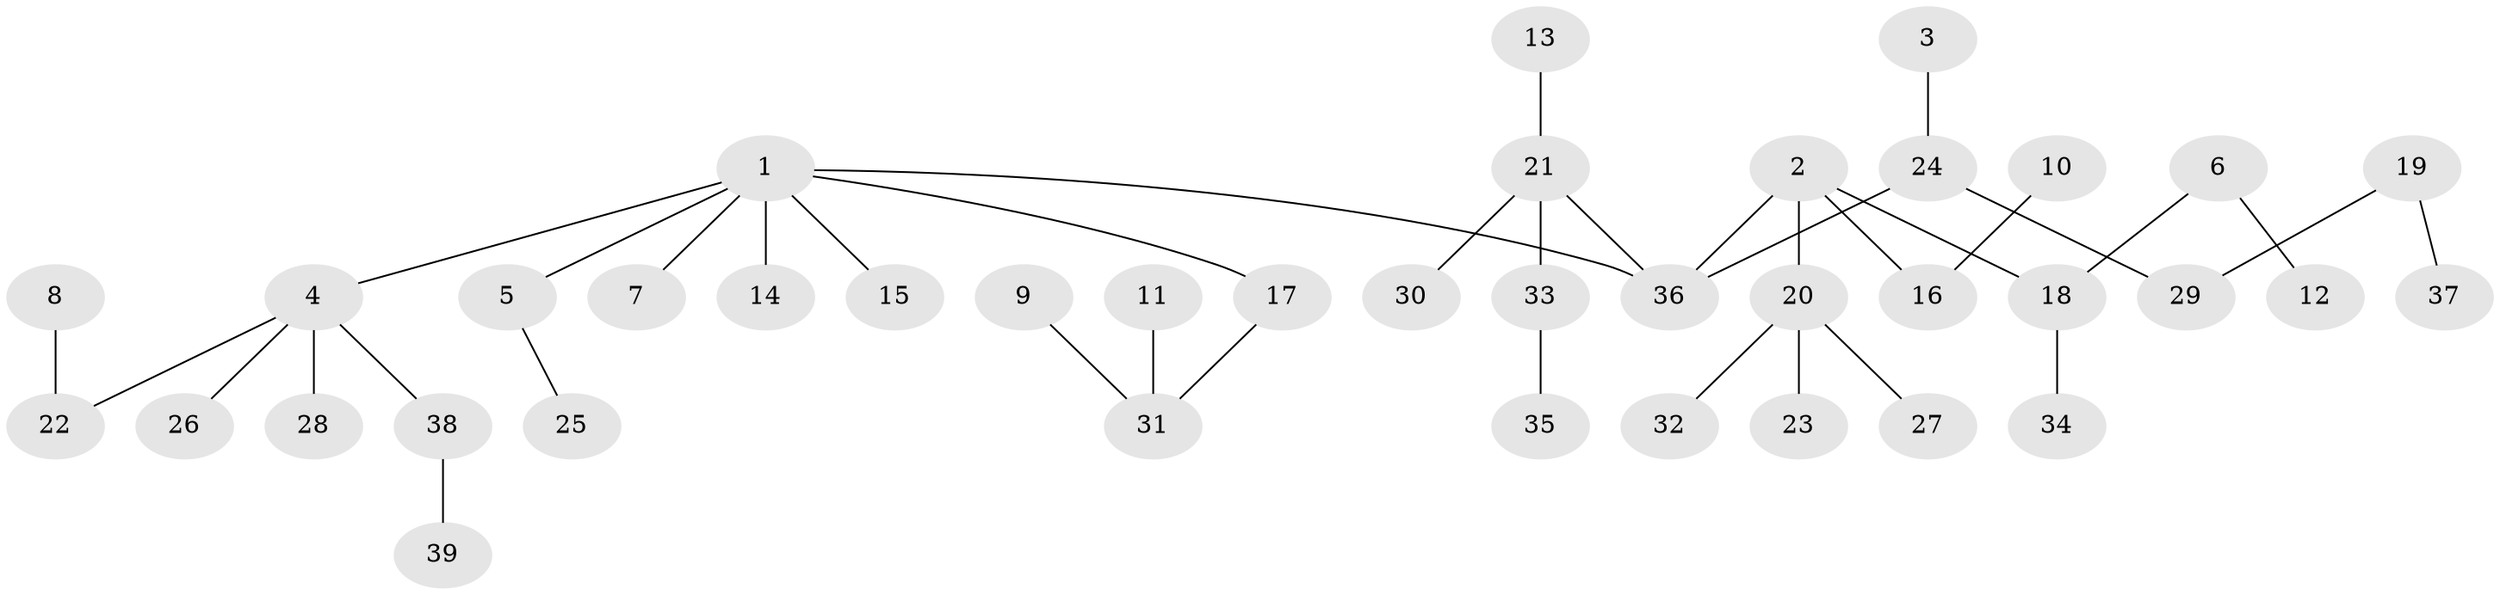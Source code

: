 // original degree distribution, {5: 0.038461538461538464, 6: 0.01282051282051282, 3: 0.15384615384615385, 4: 0.07692307692307693, 1: 0.5, 2: 0.21794871794871795}
// Generated by graph-tools (version 1.1) at 2025/50/03/09/25 03:50:18]
// undirected, 39 vertices, 38 edges
graph export_dot {
graph [start="1"]
  node [color=gray90,style=filled];
  1;
  2;
  3;
  4;
  5;
  6;
  7;
  8;
  9;
  10;
  11;
  12;
  13;
  14;
  15;
  16;
  17;
  18;
  19;
  20;
  21;
  22;
  23;
  24;
  25;
  26;
  27;
  28;
  29;
  30;
  31;
  32;
  33;
  34;
  35;
  36;
  37;
  38;
  39;
  1 -- 4 [weight=1.0];
  1 -- 5 [weight=1.0];
  1 -- 7 [weight=1.0];
  1 -- 14 [weight=1.0];
  1 -- 15 [weight=1.0];
  1 -- 17 [weight=1.0];
  1 -- 36 [weight=1.0];
  2 -- 16 [weight=1.0];
  2 -- 18 [weight=1.0];
  2 -- 20 [weight=1.0];
  2 -- 36 [weight=1.0];
  3 -- 24 [weight=1.0];
  4 -- 22 [weight=1.0];
  4 -- 26 [weight=1.0];
  4 -- 28 [weight=1.0];
  4 -- 38 [weight=1.0];
  5 -- 25 [weight=1.0];
  6 -- 12 [weight=1.0];
  6 -- 18 [weight=1.0];
  8 -- 22 [weight=1.0];
  9 -- 31 [weight=1.0];
  10 -- 16 [weight=1.0];
  11 -- 31 [weight=1.0];
  13 -- 21 [weight=1.0];
  17 -- 31 [weight=1.0];
  18 -- 34 [weight=1.0];
  19 -- 29 [weight=1.0];
  19 -- 37 [weight=1.0];
  20 -- 23 [weight=1.0];
  20 -- 27 [weight=1.0];
  20 -- 32 [weight=1.0];
  21 -- 30 [weight=1.0];
  21 -- 33 [weight=1.0];
  21 -- 36 [weight=1.0];
  24 -- 29 [weight=1.0];
  24 -- 36 [weight=1.0];
  33 -- 35 [weight=1.0];
  38 -- 39 [weight=1.0];
}
